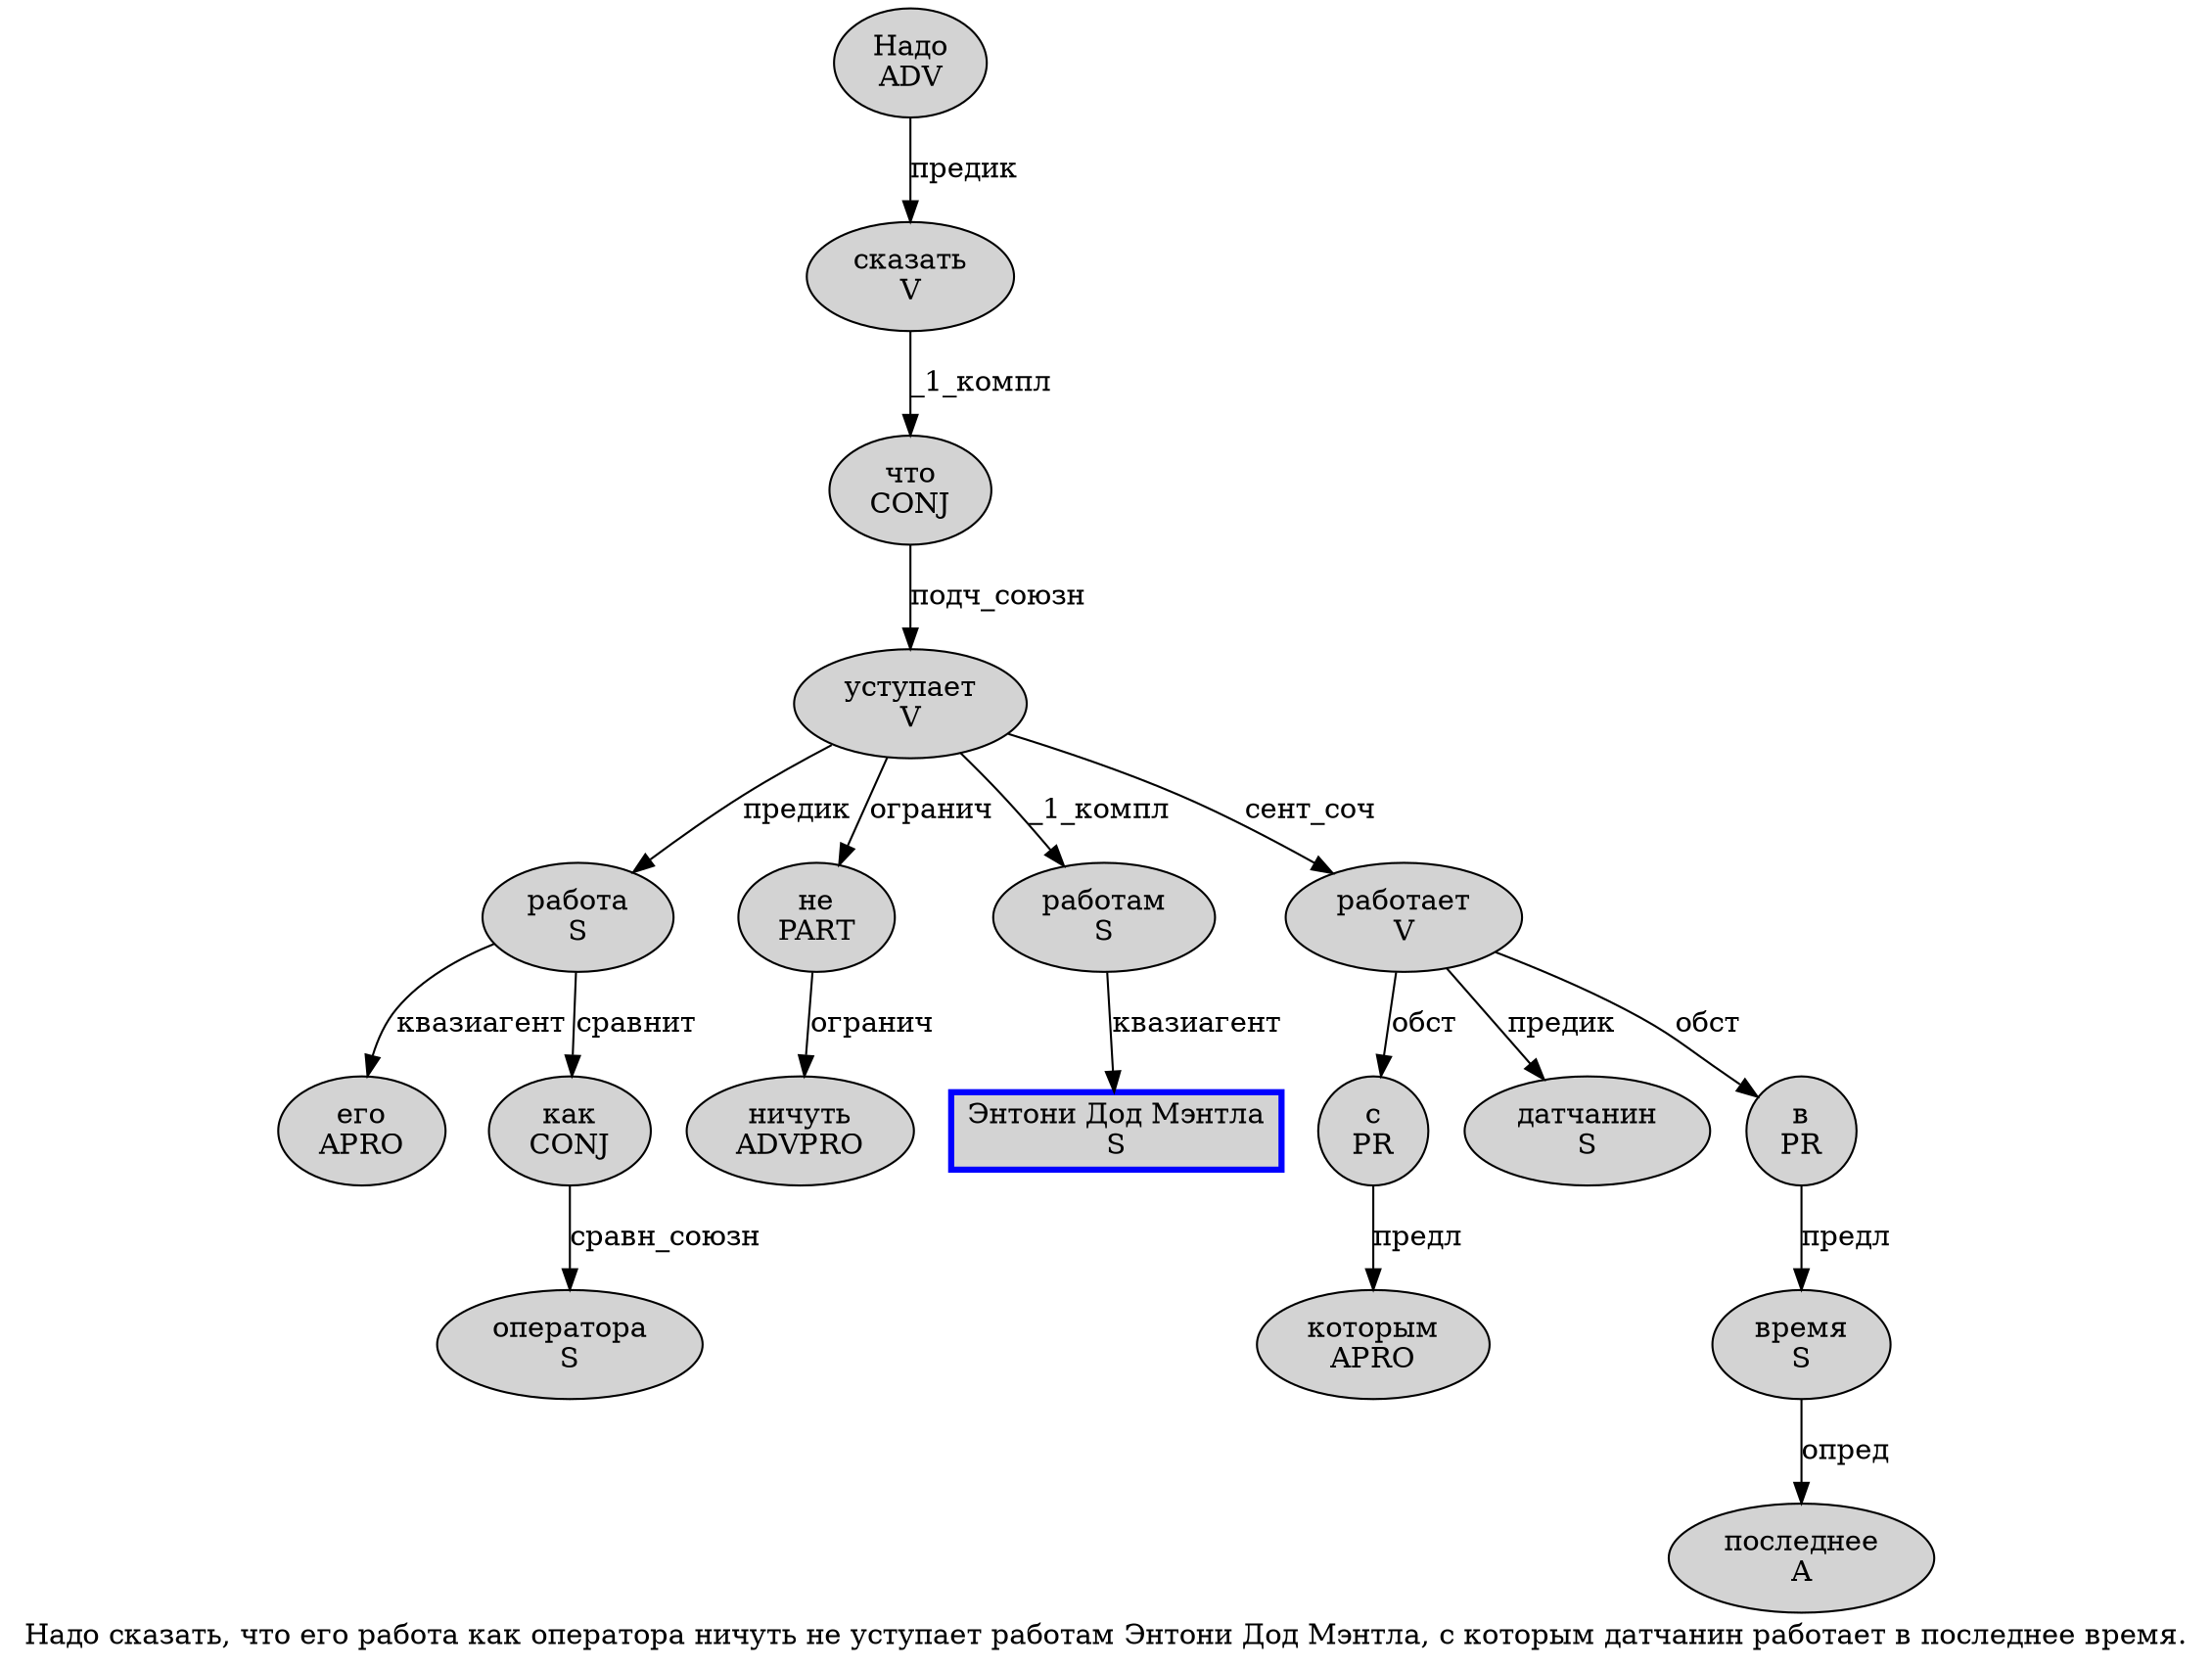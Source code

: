 digraph SENTENCE_837 {
	graph [label="Надо сказать, что его работа как оператора ничуть не уступает работам Энтони Дод Мэнтла, с которым датчанин работает в последнее время."]
	node [style=filled]
		0 [label="Надо
ADV" color="" fillcolor=lightgray penwidth=1 shape=ellipse]
		1 [label="сказать
V" color="" fillcolor=lightgray penwidth=1 shape=ellipse]
		3 [label="что
CONJ" color="" fillcolor=lightgray penwidth=1 shape=ellipse]
		4 [label="его
APRO" color="" fillcolor=lightgray penwidth=1 shape=ellipse]
		5 [label="работа
S" color="" fillcolor=lightgray penwidth=1 shape=ellipse]
		6 [label="как
CONJ" color="" fillcolor=lightgray penwidth=1 shape=ellipse]
		7 [label="оператора
S" color="" fillcolor=lightgray penwidth=1 shape=ellipse]
		8 [label="ничуть
ADVPRO" color="" fillcolor=lightgray penwidth=1 shape=ellipse]
		9 [label="не
PART" color="" fillcolor=lightgray penwidth=1 shape=ellipse]
		10 [label="уступает
V" color="" fillcolor=lightgray penwidth=1 shape=ellipse]
		11 [label="работам
S" color="" fillcolor=lightgray penwidth=1 shape=ellipse]
		12 [label="Энтони Дод Мэнтла
S" color=blue fillcolor=lightgray penwidth=3 shape=box]
		14 [label="с
PR" color="" fillcolor=lightgray penwidth=1 shape=ellipse]
		15 [label="которым
APRO" color="" fillcolor=lightgray penwidth=1 shape=ellipse]
		16 [label="датчанин
S" color="" fillcolor=lightgray penwidth=1 shape=ellipse]
		17 [label="работает
V" color="" fillcolor=lightgray penwidth=1 shape=ellipse]
		18 [label="в
PR" color="" fillcolor=lightgray penwidth=1 shape=ellipse]
		19 [label="последнее
A" color="" fillcolor=lightgray penwidth=1 shape=ellipse]
		20 [label="время
S" color="" fillcolor=lightgray penwidth=1 shape=ellipse]
			14 -> 15 [label="предл"]
			11 -> 12 [label="квазиагент"]
			18 -> 20 [label="предл"]
			3 -> 10 [label="подч_союзн"]
			10 -> 5 [label="предик"]
			10 -> 9 [label="огранич"]
			10 -> 11 [label="_1_компл"]
			10 -> 17 [label="сент_соч"]
			17 -> 14 [label="обст"]
			17 -> 16 [label="предик"]
			17 -> 18 [label="обст"]
			6 -> 7 [label="сравн_союзн"]
			20 -> 19 [label="опред"]
			1 -> 3 [label="_1_компл"]
			0 -> 1 [label="предик"]
			9 -> 8 [label="огранич"]
			5 -> 4 [label="квазиагент"]
			5 -> 6 [label="сравнит"]
}